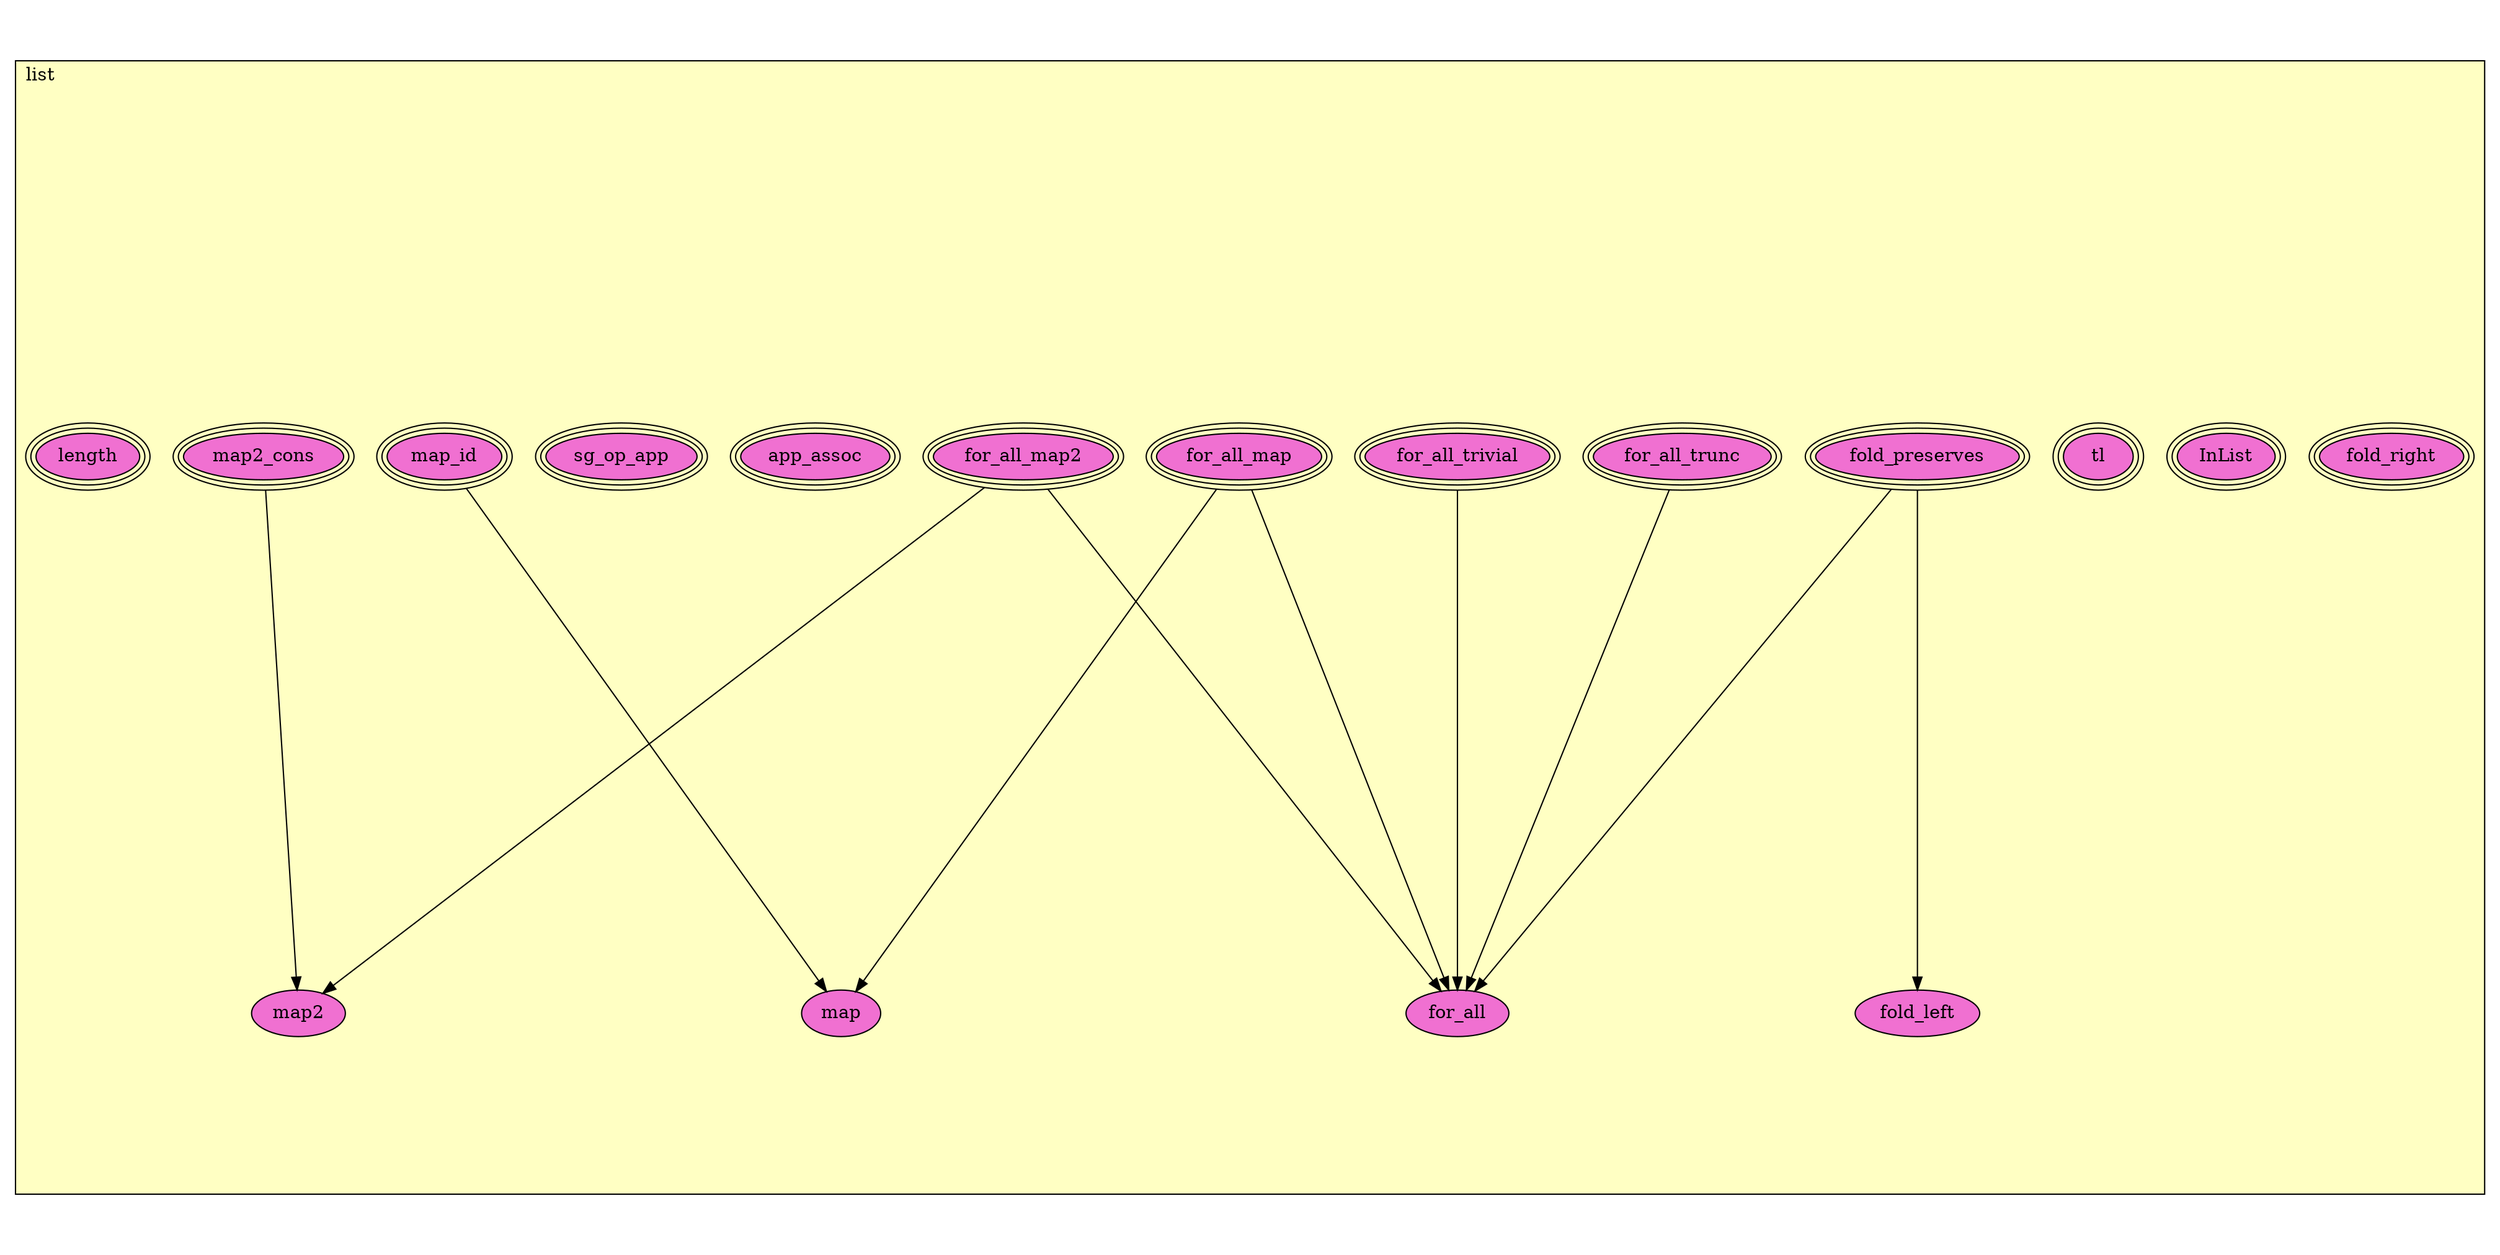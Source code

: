 digraph HoTT_Classes_implementations_list {
  graph [ratio=0.5]
  node [style=filled]
list_fold_right [label="fold_right", URL=<list.html#fold_right>, peripheries=3, fillcolor="#F070D1"] ;
list_InList [label="InList", URL=<list.html#InList>, peripheries=3, fillcolor="#F070D1"] ;
list_tl [label="tl", URL=<list.html#tl>, peripheries=3, fillcolor="#F070D1"] ;
list_for_all_trunc [label="for_all_trunc", URL=<list.html#for_all_trunc>, peripheries=3, fillcolor="#F070D1"] ;
list_fold_preserves [label="fold_preserves", URL=<list.html#fold_preserves>, peripheries=3, fillcolor="#F070D1"] ;
list_for_all_map2 [label="for_all_map2", URL=<list.html#for_all_map2>, peripheries=3, fillcolor="#F070D1"] ;
list_for_all_map [label="for_all_map", URL=<list.html#for_all_map>, peripheries=3, fillcolor="#F070D1"] ;
list_for_all_trivial [label="for_all_trivial", URL=<list.html#for_all_trivial>, peripheries=3, fillcolor="#F070D1"] ;
list_for_all [label="for_all", URL=<list.html#for_all>, fillcolor="#F070D1"] ;
list_app_assoc [label="app_assoc", URL=<list.html#app_assoc>, peripheries=3, fillcolor="#F070D1"] ;
list_sg_op_app [label="sg_op_app", URL=<list.html#sg_op_app>, peripheries=3, fillcolor="#F070D1"] ;
list_map_id [label="map_id", URL=<list.html#map_id>, peripheries=3, fillcolor="#F070D1"] ;
list_map2_cons [label="map2_cons", URL=<list.html#map2_cons>, peripheries=3, fillcolor="#F070D1"] ;
list_map2 [label="map2", URL=<list.html#map2>, fillcolor="#F070D1"] ;
list_map [label="map", URL=<list.html#map>, fillcolor="#F070D1"] ;
list_fold_left [label="fold_left", URL=<list.html#fold_left>, fillcolor="#F070D1"] ;
list_length [label="length", URL=<list.html#length>, peripheries=3, fillcolor="#F070D1"] ;
  list_for_all_trunc -> list_for_all [] ;
  list_fold_preserves -> list_for_all [] ;
  list_fold_preserves -> list_fold_left [] ;
  list_for_all_map2 -> list_for_all [] ;
  list_for_all_map2 -> list_map2 [] ;
  list_for_all_map -> list_for_all [] ;
  list_for_all_map -> list_map [] ;
  list_for_all_trivial -> list_for_all [] ;
  list_map_id -> list_map [] ;
  list_map2_cons -> list_map2 [] ;
subgraph cluster_list { label="list"; fillcolor="#FFFFC3"; labeljust=l; style=filled 
list_length; list_fold_left; list_map; list_map2; list_map2_cons; list_map_id; list_sg_op_app; list_app_assoc; list_for_all; list_for_all_trivial; list_for_all_map; list_for_all_map2; list_fold_preserves; list_for_all_trunc; list_tl; list_InList; list_fold_right; };
} /* END */
